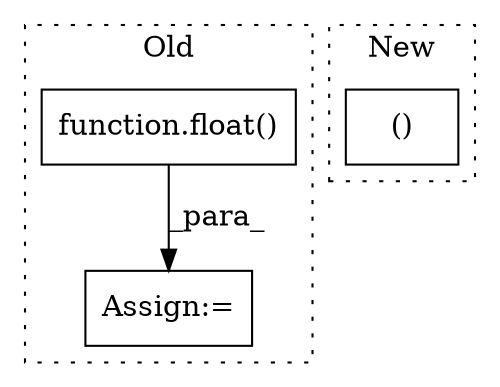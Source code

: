 digraph G {
subgraph cluster0 {
1 [label="function.float()" a="75" s="24834,24855" l="6,1" shape="box"];
3 [label="Assign:=" a="68" s="24829" l="4" shape="box"];
label = "Old";
style="dotted";
}
subgraph cluster1 {
2 [label="()" a="54" s="25598" l="20" shape="box"];
label = "New";
style="dotted";
}
1 -> 3 [label="_para_"];
}